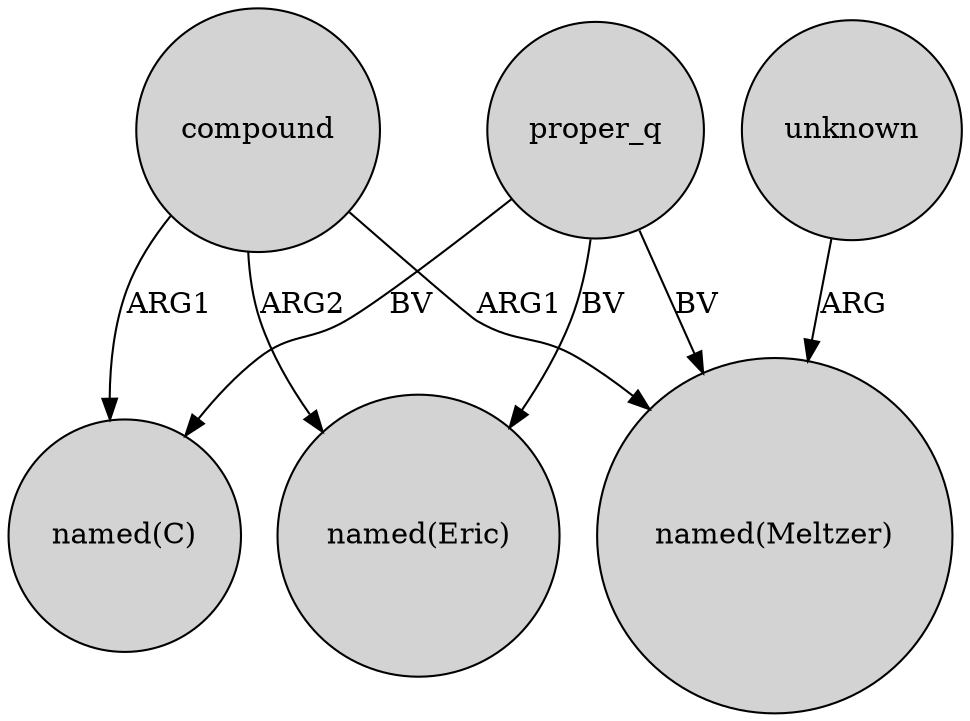 digraph {
	node [shape=circle style=filled]
	proper_q -> "named(Eric)" [label=BV]
	proper_q -> "named(C)" [label=BV]
	unknown -> "named(Meltzer)" [label=ARG]
	compound -> "named(Eric)" [label=ARG2]
	proper_q -> "named(Meltzer)" [label=BV]
	compound -> "named(C)" [label=ARG1]
	compound -> "named(Meltzer)" [label=ARG1]
}
